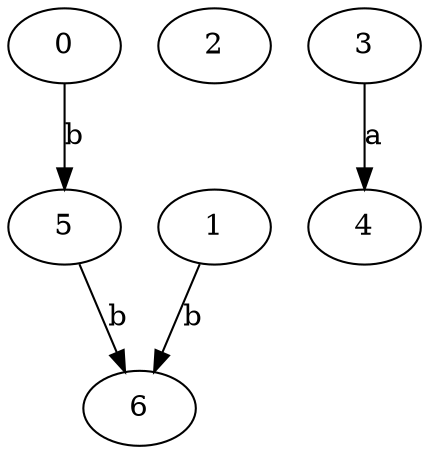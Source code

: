 strict digraph  {
0;
1;
2;
3;
4;
5;
6;
0 -> 5  [label=b];
1 -> 6  [label=b];
3 -> 4  [label=a];
5 -> 6  [label=b];
}
